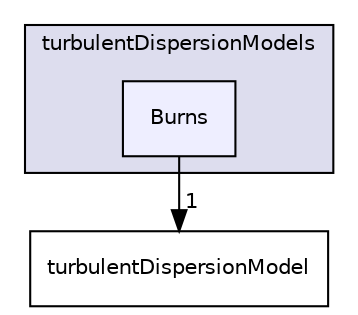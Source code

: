 digraph "Burns" {
  bgcolor=transparent;
  compound=true
  node [ fontsize="10", fontname="Helvetica"];
  edge [ labelfontsize="10", labelfontname="Helvetica"];
  subgraph clusterdir_803c9c865cf35b2b0de750dcf8ea2ee7 {
    graph [ bgcolor="#ddddee", pencolor="black", label="turbulentDispersionModels" fontname="Helvetica", fontsize="10", URL="dir_803c9c865cf35b2b0de750dcf8ea2ee7.html"]
  dir_e7d70fb5017dd0bd403216282f581210 [shape=box, label="Burns", style="filled", fillcolor="#eeeeff", pencolor="black", URL="dir_e7d70fb5017dd0bd403216282f581210.html"];
  }
  dir_ab5023e16891c23a40e79f4d9e463777 [shape=box label="turbulentDispersionModel" URL="dir_ab5023e16891c23a40e79f4d9e463777.html"];
  dir_e7d70fb5017dd0bd403216282f581210->dir_ab5023e16891c23a40e79f4d9e463777 [headlabel="1", labeldistance=1.5 headhref="dir_000037_000149.html"];
}
